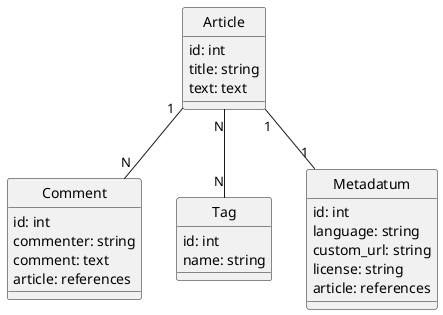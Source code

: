 @startuml
skinparam classAttributeIconSize 0
skinparam monochrome true
hide circle

class Article {
  id: int
  title: string
  text: text
}

class Comment {
  id: int
  commenter: string
  comment: text
  article: references
}

class Tag {
  id: int
  name: string
}

class Metadatum {
  id: int
  language: string
  custom_url: string
  license: string
  article: references
}

Article "1" -- "N" Comment
Article "N" -- "N" Tag
Article "1" -- "1" Metadatum

@enduml
